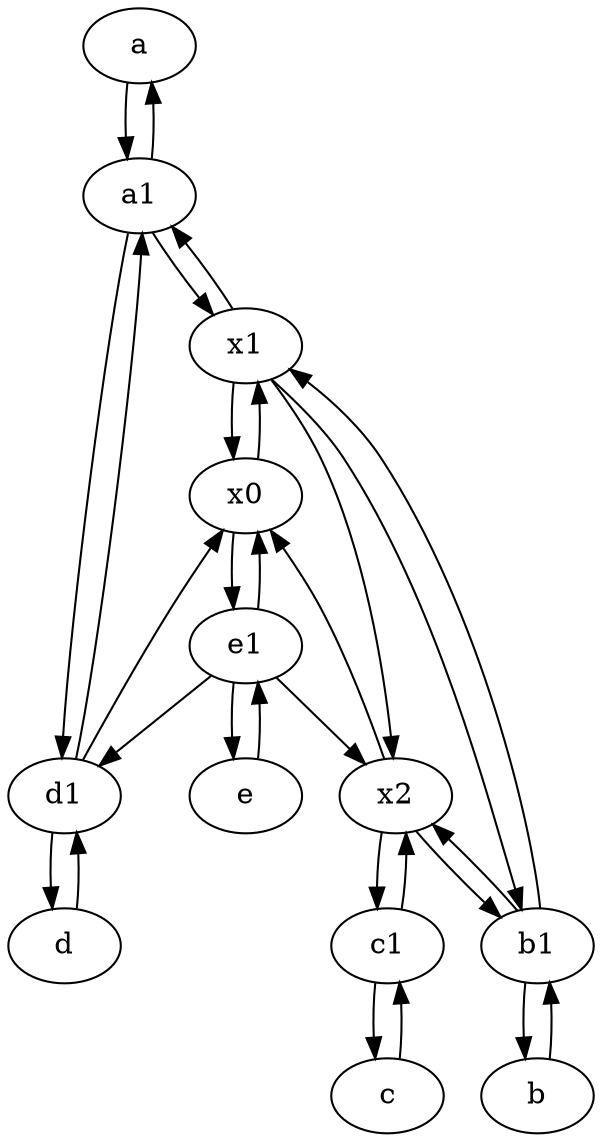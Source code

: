 digraph  {
	a [pos="40,10!"];
	e1 [pos="25,45!"];
	d1 [pos="25,30!"];
	c1 [pos="30,15!"];
	d [pos="20,30!"];
	a1 [pos="40,15!"];
	x1;
	b [pos="50,20!"];
	e [pos="30,50!"];
	x2;
	c [pos="20,10!"];
	b1 [pos="45,20!"];
	x0;
	c -> c1;
	x2 -> x0;
	e1 -> x2;
	x1 -> b1;
	c1 -> c;
	b1 -> x2;
	x1 -> a1;
	d1 -> a1;
	c1 -> x2;
	a1 -> a;
	e1 -> e;
	d -> d1;
	b1 -> b;
	a -> a1;
	x0 -> e1;
	a1 -> x1;
	x2 -> b1;
	e1 -> x0;
	b1 -> x1;
	b -> b1;
	e -> e1;
	a1 -> d1;
	x1 -> x2;
	x0 -> x1;
	e1 -> d1;
	d1 -> x0;
	d1 -> d;
	x1 -> x0;
	x2 -> c1;

	}